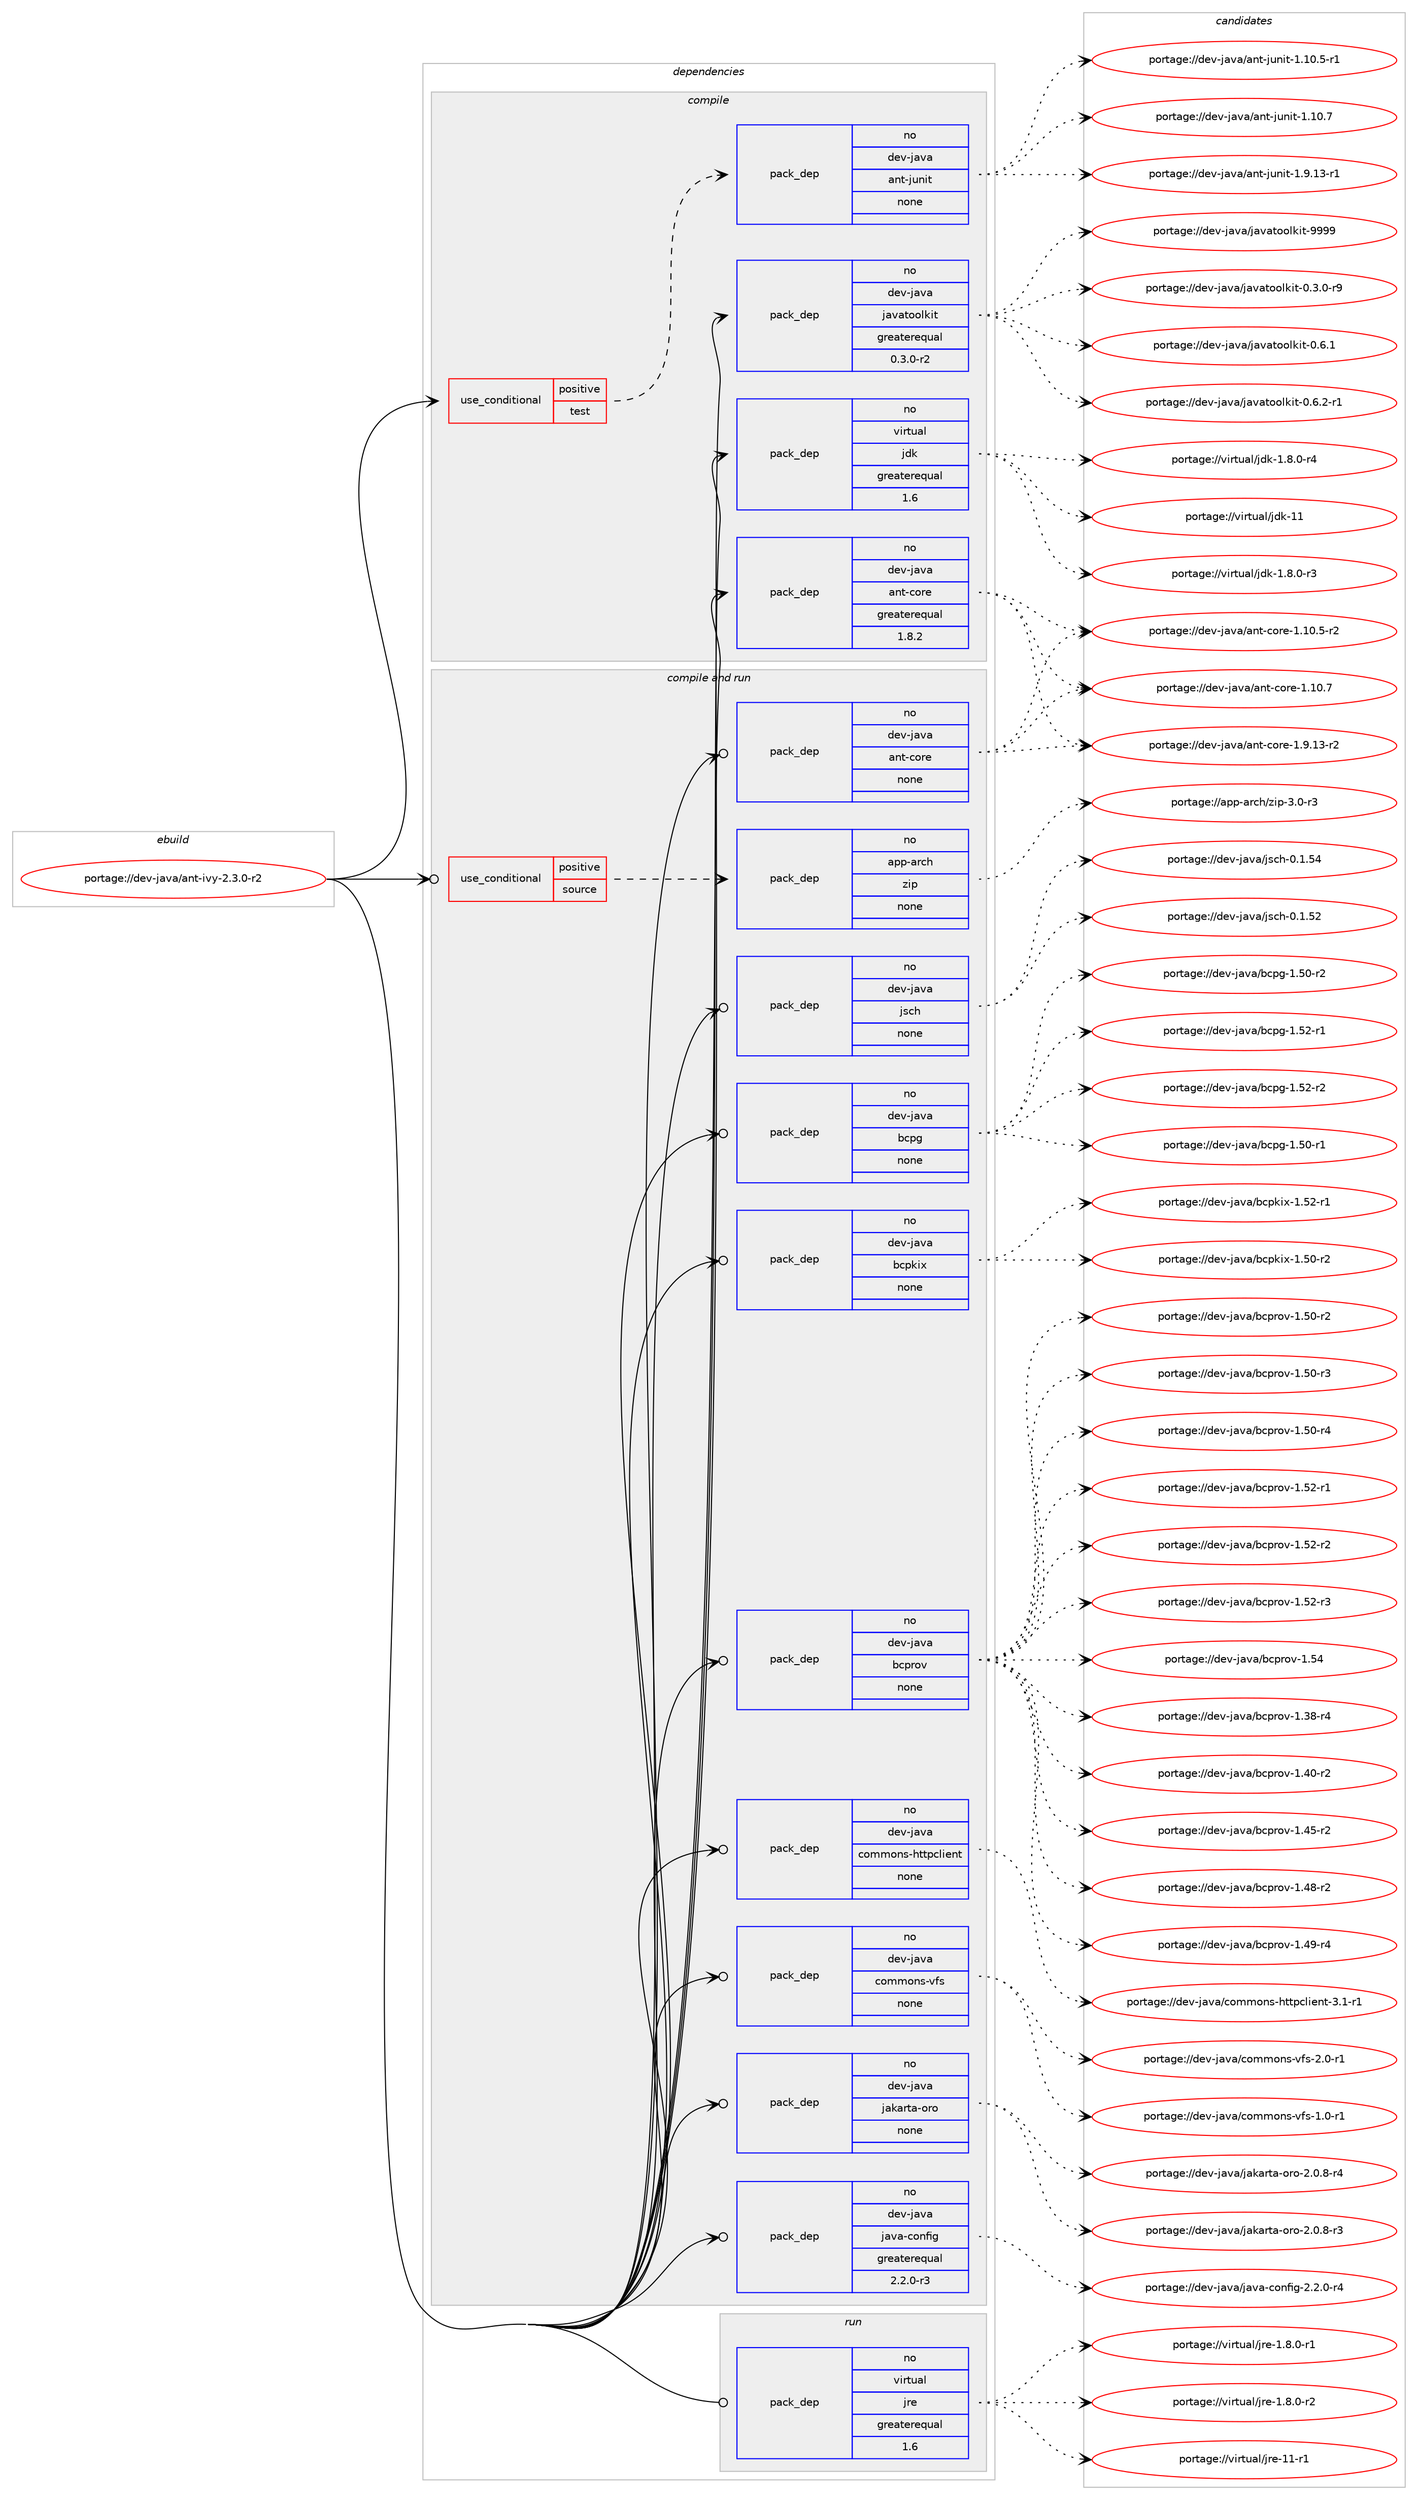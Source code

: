 digraph prolog {

# *************
# Graph options
# *************

newrank=true;
concentrate=true;
compound=true;
graph [rankdir=LR,fontname=Helvetica,fontsize=10,ranksep=1.5];#, ranksep=2.5, nodesep=0.2];
edge  [arrowhead=vee];
node  [fontname=Helvetica,fontsize=10];

# **********
# The ebuild
# **********

subgraph cluster_leftcol {
color=gray;
rank=same;
label=<<i>ebuild</i>>;
id [label="portage://dev-java/ant-ivy-2.3.0-r2", color=red, width=4, href="../dev-java/ant-ivy-2.3.0-r2.svg"];
}

# ****************
# The dependencies
# ****************

subgraph cluster_midcol {
color=gray;
label=<<i>dependencies</i>>;
subgraph cluster_compile {
fillcolor="#eeeeee";
style=filled;
label=<<i>compile</i>>;
subgraph cond17998 {
dependency86195 [label=<<TABLE BORDER="0" CELLBORDER="1" CELLSPACING="0" CELLPADDING="4"><TR><TD ROWSPAN="3" CELLPADDING="10">use_conditional</TD></TR><TR><TD>positive</TD></TR><TR><TD>test</TD></TR></TABLE>>, shape=none, color=red];
subgraph pack65488 {
dependency86196 [label=<<TABLE BORDER="0" CELLBORDER="1" CELLSPACING="0" CELLPADDING="4" WIDTH="220"><TR><TD ROWSPAN="6" CELLPADDING="30">pack_dep</TD></TR><TR><TD WIDTH="110">no</TD></TR><TR><TD>dev-java</TD></TR><TR><TD>ant-junit</TD></TR><TR><TD>none</TD></TR><TR><TD></TD></TR></TABLE>>, shape=none, color=blue];
}
dependency86195:e -> dependency86196:w [weight=20,style="dashed",arrowhead="vee"];
}
id:e -> dependency86195:w [weight=20,style="solid",arrowhead="vee"];
subgraph pack65489 {
dependency86197 [label=<<TABLE BORDER="0" CELLBORDER="1" CELLSPACING="0" CELLPADDING="4" WIDTH="220"><TR><TD ROWSPAN="6" CELLPADDING="30">pack_dep</TD></TR><TR><TD WIDTH="110">no</TD></TR><TR><TD>dev-java</TD></TR><TR><TD>ant-core</TD></TR><TR><TD>greaterequal</TD></TR><TR><TD>1.8.2</TD></TR></TABLE>>, shape=none, color=blue];
}
id:e -> dependency86197:w [weight=20,style="solid",arrowhead="vee"];
subgraph pack65490 {
dependency86198 [label=<<TABLE BORDER="0" CELLBORDER="1" CELLSPACING="0" CELLPADDING="4" WIDTH="220"><TR><TD ROWSPAN="6" CELLPADDING="30">pack_dep</TD></TR><TR><TD WIDTH="110">no</TD></TR><TR><TD>dev-java</TD></TR><TR><TD>javatoolkit</TD></TR><TR><TD>greaterequal</TD></TR><TR><TD>0.3.0-r2</TD></TR></TABLE>>, shape=none, color=blue];
}
id:e -> dependency86198:w [weight=20,style="solid",arrowhead="vee"];
subgraph pack65491 {
dependency86199 [label=<<TABLE BORDER="0" CELLBORDER="1" CELLSPACING="0" CELLPADDING="4" WIDTH="220"><TR><TD ROWSPAN="6" CELLPADDING="30">pack_dep</TD></TR><TR><TD WIDTH="110">no</TD></TR><TR><TD>virtual</TD></TR><TR><TD>jdk</TD></TR><TR><TD>greaterequal</TD></TR><TR><TD>1.6</TD></TR></TABLE>>, shape=none, color=blue];
}
id:e -> dependency86199:w [weight=20,style="solid",arrowhead="vee"];
}
subgraph cluster_compileandrun {
fillcolor="#eeeeee";
style=filled;
label=<<i>compile and run</i>>;
subgraph cond17999 {
dependency86200 [label=<<TABLE BORDER="0" CELLBORDER="1" CELLSPACING="0" CELLPADDING="4"><TR><TD ROWSPAN="3" CELLPADDING="10">use_conditional</TD></TR><TR><TD>positive</TD></TR><TR><TD>source</TD></TR></TABLE>>, shape=none, color=red];
subgraph pack65492 {
dependency86201 [label=<<TABLE BORDER="0" CELLBORDER="1" CELLSPACING="0" CELLPADDING="4" WIDTH="220"><TR><TD ROWSPAN="6" CELLPADDING="30">pack_dep</TD></TR><TR><TD WIDTH="110">no</TD></TR><TR><TD>app-arch</TD></TR><TR><TD>zip</TD></TR><TR><TD>none</TD></TR><TR><TD></TD></TR></TABLE>>, shape=none, color=blue];
}
dependency86200:e -> dependency86201:w [weight=20,style="dashed",arrowhead="vee"];
}
id:e -> dependency86200:w [weight=20,style="solid",arrowhead="odotvee"];
subgraph pack65493 {
dependency86202 [label=<<TABLE BORDER="0" CELLBORDER="1" CELLSPACING="0" CELLPADDING="4" WIDTH="220"><TR><TD ROWSPAN="6" CELLPADDING="30">pack_dep</TD></TR><TR><TD WIDTH="110">no</TD></TR><TR><TD>dev-java</TD></TR><TR><TD>ant-core</TD></TR><TR><TD>none</TD></TR><TR><TD></TD></TR></TABLE>>, shape=none, color=blue];
}
id:e -> dependency86202:w [weight=20,style="solid",arrowhead="odotvee"];
subgraph pack65494 {
dependency86203 [label=<<TABLE BORDER="0" CELLBORDER="1" CELLSPACING="0" CELLPADDING="4" WIDTH="220"><TR><TD ROWSPAN="6" CELLPADDING="30">pack_dep</TD></TR><TR><TD WIDTH="110">no</TD></TR><TR><TD>dev-java</TD></TR><TR><TD>bcpg</TD></TR><TR><TD>none</TD></TR><TR><TD></TD></TR></TABLE>>, shape=none, color=blue];
}
id:e -> dependency86203:w [weight=20,style="solid",arrowhead="odotvee"];
subgraph pack65495 {
dependency86204 [label=<<TABLE BORDER="0" CELLBORDER="1" CELLSPACING="0" CELLPADDING="4" WIDTH="220"><TR><TD ROWSPAN="6" CELLPADDING="30">pack_dep</TD></TR><TR><TD WIDTH="110">no</TD></TR><TR><TD>dev-java</TD></TR><TR><TD>bcpkix</TD></TR><TR><TD>none</TD></TR><TR><TD></TD></TR></TABLE>>, shape=none, color=blue];
}
id:e -> dependency86204:w [weight=20,style="solid",arrowhead="odotvee"];
subgraph pack65496 {
dependency86205 [label=<<TABLE BORDER="0" CELLBORDER="1" CELLSPACING="0" CELLPADDING="4" WIDTH="220"><TR><TD ROWSPAN="6" CELLPADDING="30">pack_dep</TD></TR><TR><TD WIDTH="110">no</TD></TR><TR><TD>dev-java</TD></TR><TR><TD>bcprov</TD></TR><TR><TD>none</TD></TR><TR><TD></TD></TR></TABLE>>, shape=none, color=blue];
}
id:e -> dependency86205:w [weight=20,style="solid",arrowhead="odotvee"];
subgraph pack65497 {
dependency86206 [label=<<TABLE BORDER="0" CELLBORDER="1" CELLSPACING="0" CELLPADDING="4" WIDTH="220"><TR><TD ROWSPAN="6" CELLPADDING="30">pack_dep</TD></TR><TR><TD WIDTH="110">no</TD></TR><TR><TD>dev-java</TD></TR><TR><TD>commons-httpclient</TD></TR><TR><TD>none</TD></TR><TR><TD></TD></TR></TABLE>>, shape=none, color=blue];
}
id:e -> dependency86206:w [weight=20,style="solid",arrowhead="odotvee"];
subgraph pack65498 {
dependency86207 [label=<<TABLE BORDER="0" CELLBORDER="1" CELLSPACING="0" CELLPADDING="4" WIDTH="220"><TR><TD ROWSPAN="6" CELLPADDING="30">pack_dep</TD></TR><TR><TD WIDTH="110">no</TD></TR><TR><TD>dev-java</TD></TR><TR><TD>commons-vfs</TD></TR><TR><TD>none</TD></TR><TR><TD></TD></TR></TABLE>>, shape=none, color=blue];
}
id:e -> dependency86207:w [weight=20,style="solid",arrowhead="odotvee"];
subgraph pack65499 {
dependency86208 [label=<<TABLE BORDER="0" CELLBORDER="1" CELLSPACING="0" CELLPADDING="4" WIDTH="220"><TR><TD ROWSPAN="6" CELLPADDING="30">pack_dep</TD></TR><TR><TD WIDTH="110">no</TD></TR><TR><TD>dev-java</TD></TR><TR><TD>jakarta-oro</TD></TR><TR><TD>none</TD></TR><TR><TD></TD></TR></TABLE>>, shape=none, color=blue];
}
id:e -> dependency86208:w [weight=20,style="solid",arrowhead="odotvee"];
subgraph pack65500 {
dependency86209 [label=<<TABLE BORDER="0" CELLBORDER="1" CELLSPACING="0" CELLPADDING="4" WIDTH="220"><TR><TD ROWSPAN="6" CELLPADDING="30">pack_dep</TD></TR><TR><TD WIDTH="110">no</TD></TR><TR><TD>dev-java</TD></TR><TR><TD>java-config</TD></TR><TR><TD>greaterequal</TD></TR><TR><TD>2.2.0-r3</TD></TR></TABLE>>, shape=none, color=blue];
}
id:e -> dependency86209:w [weight=20,style="solid",arrowhead="odotvee"];
subgraph pack65501 {
dependency86210 [label=<<TABLE BORDER="0" CELLBORDER="1" CELLSPACING="0" CELLPADDING="4" WIDTH="220"><TR><TD ROWSPAN="6" CELLPADDING="30">pack_dep</TD></TR><TR><TD WIDTH="110">no</TD></TR><TR><TD>dev-java</TD></TR><TR><TD>jsch</TD></TR><TR><TD>none</TD></TR><TR><TD></TD></TR></TABLE>>, shape=none, color=blue];
}
id:e -> dependency86210:w [weight=20,style="solid",arrowhead="odotvee"];
}
subgraph cluster_run {
fillcolor="#eeeeee";
style=filled;
label=<<i>run</i>>;
subgraph pack65502 {
dependency86211 [label=<<TABLE BORDER="0" CELLBORDER="1" CELLSPACING="0" CELLPADDING="4" WIDTH="220"><TR><TD ROWSPAN="6" CELLPADDING="30">pack_dep</TD></TR><TR><TD WIDTH="110">no</TD></TR><TR><TD>virtual</TD></TR><TR><TD>jre</TD></TR><TR><TD>greaterequal</TD></TR><TR><TD>1.6</TD></TR></TABLE>>, shape=none, color=blue];
}
id:e -> dependency86211:w [weight=20,style="solid",arrowhead="odot"];
}
}

# **************
# The candidates
# **************

subgraph cluster_choices {
rank=same;
color=gray;
label=<<i>candidates</i>>;

subgraph choice65488 {
color=black;
nodesep=1;
choiceportage100101118451069711897479711011645106117110105116454946494846534511449 [label="portage://dev-java/ant-junit-1.10.5-r1", color=red, width=4,href="../dev-java/ant-junit-1.10.5-r1.svg"];
choiceportage10010111845106971189747971101164510611711010511645494649484655 [label="portage://dev-java/ant-junit-1.10.7", color=red, width=4,href="../dev-java/ant-junit-1.10.7.svg"];
choiceportage100101118451069711897479711011645106117110105116454946574649514511449 [label="portage://dev-java/ant-junit-1.9.13-r1", color=red, width=4,href="../dev-java/ant-junit-1.9.13-r1.svg"];
dependency86196:e -> choiceportage100101118451069711897479711011645106117110105116454946494846534511449:w [style=dotted,weight="100"];
dependency86196:e -> choiceportage10010111845106971189747971101164510611711010511645494649484655:w [style=dotted,weight="100"];
dependency86196:e -> choiceportage100101118451069711897479711011645106117110105116454946574649514511449:w [style=dotted,weight="100"];
}
subgraph choice65489 {
color=black;
nodesep=1;
choiceportage10010111845106971189747971101164599111114101454946494846534511450 [label="portage://dev-java/ant-core-1.10.5-r2", color=red, width=4,href="../dev-java/ant-core-1.10.5-r2.svg"];
choiceportage1001011184510697118974797110116459911111410145494649484655 [label="portage://dev-java/ant-core-1.10.7", color=red, width=4,href="../dev-java/ant-core-1.10.7.svg"];
choiceportage10010111845106971189747971101164599111114101454946574649514511450 [label="portage://dev-java/ant-core-1.9.13-r2", color=red, width=4,href="../dev-java/ant-core-1.9.13-r2.svg"];
dependency86197:e -> choiceportage10010111845106971189747971101164599111114101454946494846534511450:w [style=dotted,weight="100"];
dependency86197:e -> choiceportage1001011184510697118974797110116459911111410145494649484655:w [style=dotted,weight="100"];
dependency86197:e -> choiceportage10010111845106971189747971101164599111114101454946574649514511450:w [style=dotted,weight="100"];
}
subgraph choice65490 {
color=black;
nodesep=1;
choiceportage1001011184510697118974710697118971161111111081071051164548465146484511457 [label="portage://dev-java/javatoolkit-0.3.0-r9", color=red, width=4,href="../dev-java/javatoolkit-0.3.0-r9.svg"];
choiceportage100101118451069711897471069711897116111111108107105116454846544649 [label="portage://dev-java/javatoolkit-0.6.1", color=red, width=4,href="../dev-java/javatoolkit-0.6.1.svg"];
choiceportage1001011184510697118974710697118971161111111081071051164548465446504511449 [label="portage://dev-java/javatoolkit-0.6.2-r1", color=red, width=4,href="../dev-java/javatoolkit-0.6.2-r1.svg"];
choiceportage1001011184510697118974710697118971161111111081071051164557575757 [label="portage://dev-java/javatoolkit-9999", color=red, width=4,href="../dev-java/javatoolkit-9999.svg"];
dependency86198:e -> choiceportage1001011184510697118974710697118971161111111081071051164548465146484511457:w [style=dotted,weight="100"];
dependency86198:e -> choiceportage100101118451069711897471069711897116111111108107105116454846544649:w [style=dotted,weight="100"];
dependency86198:e -> choiceportage1001011184510697118974710697118971161111111081071051164548465446504511449:w [style=dotted,weight="100"];
dependency86198:e -> choiceportage1001011184510697118974710697118971161111111081071051164557575757:w [style=dotted,weight="100"];
}
subgraph choice65491 {
color=black;
nodesep=1;
choiceportage11810511411611797108471061001074549465646484511451 [label="portage://virtual/jdk-1.8.0-r3", color=red, width=4,href="../virtual/jdk-1.8.0-r3.svg"];
choiceportage11810511411611797108471061001074549465646484511452 [label="portage://virtual/jdk-1.8.0-r4", color=red, width=4,href="../virtual/jdk-1.8.0-r4.svg"];
choiceportage1181051141161179710847106100107454949 [label="portage://virtual/jdk-11", color=red, width=4,href="../virtual/jdk-11.svg"];
dependency86199:e -> choiceportage11810511411611797108471061001074549465646484511451:w [style=dotted,weight="100"];
dependency86199:e -> choiceportage11810511411611797108471061001074549465646484511452:w [style=dotted,weight="100"];
dependency86199:e -> choiceportage1181051141161179710847106100107454949:w [style=dotted,weight="100"];
}
subgraph choice65492 {
color=black;
nodesep=1;
choiceportage9711211245971149910447122105112455146484511451 [label="portage://app-arch/zip-3.0-r3", color=red, width=4,href="../app-arch/zip-3.0-r3.svg"];
dependency86201:e -> choiceportage9711211245971149910447122105112455146484511451:w [style=dotted,weight="100"];
}
subgraph choice65493 {
color=black;
nodesep=1;
choiceportage10010111845106971189747971101164599111114101454946494846534511450 [label="portage://dev-java/ant-core-1.10.5-r2", color=red, width=4,href="../dev-java/ant-core-1.10.5-r2.svg"];
choiceportage1001011184510697118974797110116459911111410145494649484655 [label="portage://dev-java/ant-core-1.10.7", color=red, width=4,href="../dev-java/ant-core-1.10.7.svg"];
choiceportage10010111845106971189747971101164599111114101454946574649514511450 [label="portage://dev-java/ant-core-1.9.13-r2", color=red, width=4,href="../dev-java/ant-core-1.9.13-r2.svg"];
dependency86202:e -> choiceportage10010111845106971189747971101164599111114101454946494846534511450:w [style=dotted,weight="100"];
dependency86202:e -> choiceportage1001011184510697118974797110116459911111410145494649484655:w [style=dotted,weight="100"];
dependency86202:e -> choiceportage10010111845106971189747971101164599111114101454946574649514511450:w [style=dotted,weight="100"];
}
subgraph choice65494 {
color=black;
nodesep=1;
choiceportage10010111845106971189747989911210345494653484511449 [label="portage://dev-java/bcpg-1.50-r1", color=red, width=4,href="../dev-java/bcpg-1.50-r1.svg"];
choiceportage10010111845106971189747989911210345494653484511450 [label="portage://dev-java/bcpg-1.50-r2", color=red, width=4,href="../dev-java/bcpg-1.50-r2.svg"];
choiceportage10010111845106971189747989911210345494653504511449 [label="portage://dev-java/bcpg-1.52-r1", color=red, width=4,href="../dev-java/bcpg-1.52-r1.svg"];
choiceportage10010111845106971189747989911210345494653504511450 [label="portage://dev-java/bcpg-1.52-r2", color=red, width=4,href="../dev-java/bcpg-1.52-r2.svg"];
dependency86203:e -> choiceportage10010111845106971189747989911210345494653484511449:w [style=dotted,weight="100"];
dependency86203:e -> choiceportage10010111845106971189747989911210345494653484511450:w [style=dotted,weight="100"];
dependency86203:e -> choiceportage10010111845106971189747989911210345494653504511449:w [style=dotted,weight="100"];
dependency86203:e -> choiceportage10010111845106971189747989911210345494653504511450:w [style=dotted,weight="100"];
}
subgraph choice65495 {
color=black;
nodesep=1;
choiceportage10010111845106971189747989911210710512045494653484511450 [label="portage://dev-java/bcpkix-1.50-r2", color=red, width=4,href="../dev-java/bcpkix-1.50-r2.svg"];
choiceportage10010111845106971189747989911210710512045494653504511449 [label="portage://dev-java/bcpkix-1.52-r1", color=red, width=4,href="../dev-java/bcpkix-1.52-r1.svg"];
dependency86204:e -> choiceportage10010111845106971189747989911210710512045494653484511450:w [style=dotted,weight="100"];
dependency86204:e -> choiceportage10010111845106971189747989911210710512045494653504511449:w [style=dotted,weight="100"];
}
subgraph choice65496 {
color=black;
nodesep=1;
choiceportage10010111845106971189747989911211411111845494651564511452 [label="portage://dev-java/bcprov-1.38-r4", color=red, width=4,href="../dev-java/bcprov-1.38-r4.svg"];
choiceportage10010111845106971189747989911211411111845494652484511450 [label="portage://dev-java/bcprov-1.40-r2", color=red, width=4,href="../dev-java/bcprov-1.40-r2.svg"];
choiceportage10010111845106971189747989911211411111845494652534511450 [label="portage://dev-java/bcprov-1.45-r2", color=red, width=4,href="../dev-java/bcprov-1.45-r2.svg"];
choiceportage10010111845106971189747989911211411111845494652564511450 [label="portage://dev-java/bcprov-1.48-r2", color=red, width=4,href="../dev-java/bcprov-1.48-r2.svg"];
choiceportage10010111845106971189747989911211411111845494652574511452 [label="portage://dev-java/bcprov-1.49-r4", color=red, width=4,href="../dev-java/bcprov-1.49-r4.svg"];
choiceportage10010111845106971189747989911211411111845494653484511450 [label="portage://dev-java/bcprov-1.50-r2", color=red, width=4,href="../dev-java/bcprov-1.50-r2.svg"];
choiceportage10010111845106971189747989911211411111845494653484511451 [label="portage://dev-java/bcprov-1.50-r3", color=red, width=4,href="../dev-java/bcprov-1.50-r3.svg"];
choiceportage10010111845106971189747989911211411111845494653484511452 [label="portage://dev-java/bcprov-1.50-r4", color=red, width=4,href="../dev-java/bcprov-1.50-r4.svg"];
choiceportage10010111845106971189747989911211411111845494653504511449 [label="portage://dev-java/bcprov-1.52-r1", color=red, width=4,href="../dev-java/bcprov-1.52-r1.svg"];
choiceportage10010111845106971189747989911211411111845494653504511450 [label="portage://dev-java/bcprov-1.52-r2", color=red, width=4,href="../dev-java/bcprov-1.52-r2.svg"];
choiceportage10010111845106971189747989911211411111845494653504511451 [label="portage://dev-java/bcprov-1.52-r3", color=red, width=4,href="../dev-java/bcprov-1.52-r3.svg"];
choiceportage1001011184510697118974798991121141111184549465352 [label="portage://dev-java/bcprov-1.54", color=red, width=4,href="../dev-java/bcprov-1.54.svg"];
dependency86205:e -> choiceportage10010111845106971189747989911211411111845494651564511452:w [style=dotted,weight="100"];
dependency86205:e -> choiceportage10010111845106971189747989911211411111845494652484511450:w [style=dotted,weight="100"];
dependency86205:e -> choiceportage10010111845106971189747989911211411111845494652534511450:w [style=dotted,weight="100"];
dependency86205:e -> choiceportage10010111845106971189747989911211411111845494652564511450:w [style=dotted,weight="100"];
dependency86205:e -> choiceportage10010111845106971189747989911211411111845494652574511452:w [style=dotted,weight="100"];
dependency86205:e -> choiceportage10010111845106971189747989911211411111845494653484511450:w [style=dotted,weight="100"];
dependency86205:e -> choiceportage10010111845106971189747989911211411111845494653484511451:w [style=dotted,weight="100"];
dependency86205:e -> choiceportage10010111845106971189747989911211411111845494653484511452:w [style=dotted,weight="100"];
dependency86205:e -> choiceportage10010111845106971189747989911211411111845494653504511449:w [style=dotted,weight="100"];
dependency86205:e -> choiceportage10010111845106971189747989911211411111845494653504511450:w [style=dotted,weight="100"];
dependency86205:e -> choiceportage10010111845106971189747989911211411111845494653504511451:w [style=dotted,weight="100"];
dependency86205:e -> choiceportage1001011184510697118974798991121141111184549465352:w [style=dotted,weight="100"];
}
subgraph choice65497 {
color=black;
nodesep=1;
choiceportage10010111845106971189747991111091091111101154510411611611299108105101110116455146494511449 [label="portage://dev-java/commons-httpclient-3.1-r1", color=red, width=4,href="../dev-java/commons-httpclient-3.1-r1.svg"];
dependency86206:e -> choiceportage10010111845106971189747991111091091111101154510411611611299108105101110116455146494511449:w [style=dotted,weight="100"];
}
subgraph choice65498 {
color=black;
nodesep=1;
choiceportage100101118451069711897479911110910911111011545118102115454946484511449 [label="portage://dev-java/commons-vfs-1.0-r1", color=red, width=4,href="../dev-java/commons-vfs-1.0-r1.svg"];
choiceportage100101118451069711897479911110910911111011545118102115455046484511449 [label="portage://dev-java/commons-vfs-2.0-r1", color=red, width=4,href="../dev-java/commons-vfs-2.0-r1.svg"];
dependency86207:e -> choiceportage100101118451069711897479911110910911111011545118102115454946484511449:w [style=dotted,weight="100"];
dependency86207:e -> choiceportage100101118451069711897479911110910911111011545118102115455046484511449:w [style=dotted,weight="100"];
}
subgraph choice65499 {
color=black;
nodesep=1;
choiceportage10010111845106971189747106971079711411697451111141114550464846564511451 [label="portage://dev-java/jakarta-oro-2.0.8-r3", color=red, width=4,href="../dev-java/jakarta-oro-2.0.8-r3.svg"];
choiceportage10010111845106971189747106971079711411697451111141114550464846564511452 [label="portage://dev-java/jakarta-oro-2.0.8-r4", color=red, width=4,href="../dev-java/jakarta-oro-2.0.8-r4.svg"];
dependency86208:e -> choiceportage10010111845106971189747106971079711411697451111141114550464846564511451:w [style=dotted,weight="100"];
dependency86208:e -> choiceportage10010111845106971189747106971079711411697451111141114550464846564511452:w [style=dotted,weight="100"];
}
subgraph choice65500 {
color=black;
nodesep=1;
choiceportage10010111845106971189747106971189745991111101021051034550465046484511452 [label="portage://dev-java/java-config-2.2.0-r4", color=red, width=4,href="../dev-java/java-config-2.2.0-r4.svg"];
dependency86209:e -> choiceportage10010111845106971189747106971189745991111101021051034550465046484511452:w [style=dotted,weight="100"];
}
subgraph choice65501 {
color=black;
nodesep=1;
choiceportage100101118451069711897471061159910445484649465350 [label="portage://dev-java/jsch-0.1.52", color=red, width=4,href="../dev-java/jsch-0.1.52.svg"];
choiceportage100101118451069711897471061159910445484649465352 [label="portage://dev-java/jsch-0.1.54", color=red, width=4,href="../dev-java/jsch-0.1.54.svg"];
dependency86210:e -> choiceportage100101118451069711897471061159910445484649465350:w [style=dotted,weight="100"];
dependency86210:e -> choiceportage100101118451069711897471061159910445484649465352:w [style=dotted,weight="100"];
}
subgraph choice65502 {
color=black;
nodesep=1;
choiceportage11810511411611797108471061141014549465646484511449 [label="portage://virtual/jre-1.8.0-r1", color=red, width=4,href="../virtual/jre-1.8.0-r1.svg"];
choiceportage11810511411611797108471061141014549465646484511450 [label="portage://virtual/jre-1.8.0-r2", color=red, width=4,href="../virtual/jre-1.8.0-r2.svg"];
choiceportage11810511411611797108471061141014549494511449 [label="portage://virtual/jre-11-r1", color=red, width=4,href="../virtual/jre-11-r1.svg"];
dependency86211:e -> choiceportage11810511411611797108471061141014549465646484511449:w [style=dotted,weight="100"];
dependency86211:e -> choiceportage11810511411611797108471061141014549465646484511450:w [style=dotted,weight="100"];
dependency86211:e -> choiceportage11810511411611797108471061141014549494511449:w [style=dotted,weight="100"];
}
}

}
